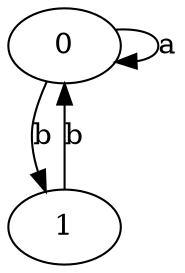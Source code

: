 // The Round Table
digraph {
	0 [label=0]
		0 -> 0 [label=a]
		0 -> 1 [label=b]
	1 [label=1]
		1 -> 0 [label=b]
}